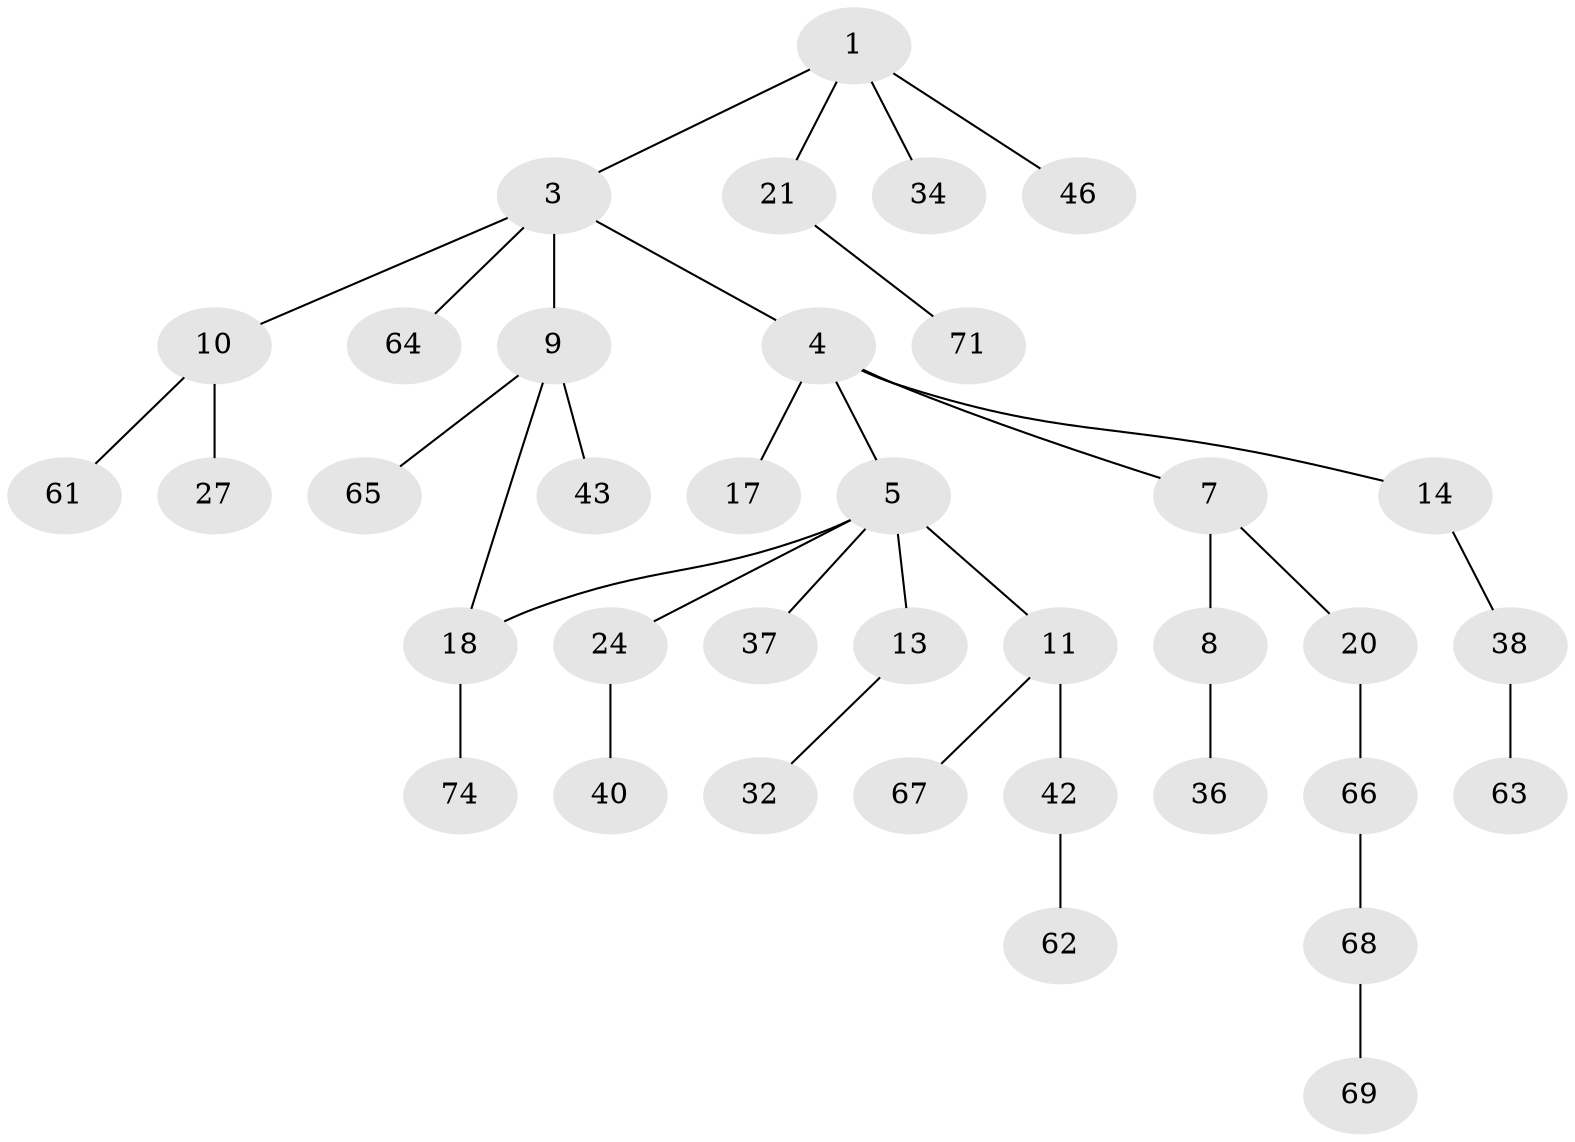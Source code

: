 // original degree distribution, {2: 0.22972972972972974, 4: 0.08108108108108109, 6: 0.013513513513513514, 5: 0.04054054054054054, 3: 0.14864864864864866, 1: 0.4864864864864865}
// Generated by graph-tools (version 1.1) at 2025/17/03/04/25 18:17:04]
// undirected, 37 vertices, 37 edges
graph export_dot {
graph [start="1"]
  node [color=gray90,style=filled];
  1 [super="+2"];
  3 [super="+16"];
  4;
  5 [super="+6"];
  7 [super="+72"];
  8;
  9 [super="+12+22"];
  10 [super="+57+23"];
  11 [super="+30+25+15"];
  13;
  14 [super="+28+45"];
  17;
  18 [super="+59"];
  20 [super="+49+41+29"];
  21 [super="+39+54"];
  24 [super="+31+33+26+44"];
  27;
  32;
  34;
  36;
  37;
  38 [super="+48+51"];
  40 [super="+50"];
  42;
  43;
  46 [super="+55+70"];
  61;
  62;
  63;
  64;
  65;
  66;
  67;
  68;
  69;
  71;
  74;
  1 -- 34;
  1 -- 3;
  1 -- 21;
  1 -- 46;
  3 -- 4;
  3 -- 9;
  3 -- 10;
  3 -- 64;
  4 -- 5;
  4 -- 7;
  4 -- 14;
  4 -- 17;
  5 -- 11;
  5 -- 18;
  5 -- 24;
  5 -- 13;
  5 -- 37;
  7 -- 8;
  7 -- 20;
  8 -- 36;
  9 -- 65;
  9 -- 18;
  9 -- 43;
  10 -- 27;
  10 -- 61;
  11 -- 67;
  11 -- 42;
  13 -- 32;
  14 -- 38;
  18 -- 74;
  20 -- 66;
  21 -- 71;
  24 -- 40;
  38 -- 63;
  42 -- 62;
  66 -- 68;
  68 -- 69;
}
